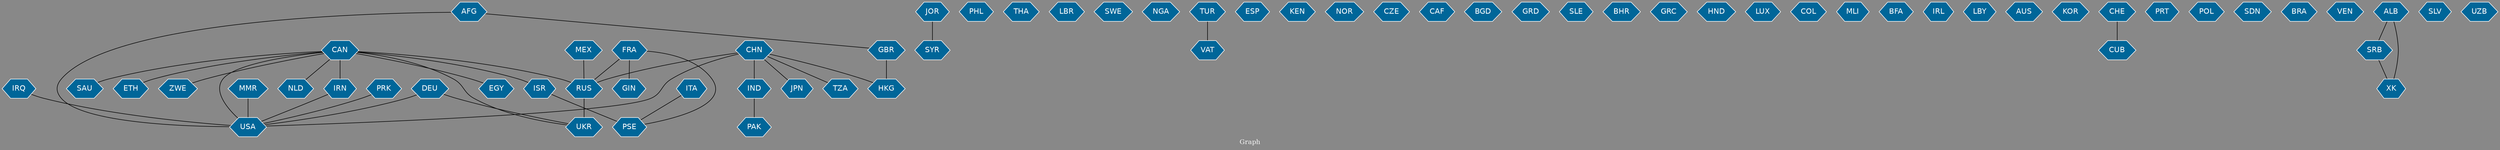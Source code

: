 // Countries together in item graph
graph {
	graph [bgcolor="#888888" fontcolor=white fontsize=12 label="Graph" outputorder=edgesfirst overlap=prism]
	node [color=white fillcolor="#006699" fontcolor=white fontname=Helvetica shape=hexagon style=filled]
	edge [arrowhead=open color=black fontcolor=white fontname=Courier fontsize=12]
		PAK [label=PAK]
		ISR [label=ISR]
		SYR [label=SYR]
		GBR [label=GBR]
		PHL [label=PHL]
		THA [label=THA]
		IRN [label=IRN]
		LBR [label=LBR]
		USA [label=USA]
		SWE [label=SWE]
		JPN [label=JPN]
		NGA [label=NGA]
		IRQ [label=IRQ]
		DEU [label=DEU]
		TUR [label=TUR]
		HKG [label=HKG]
		CHN [label=CHN]
		CAN [label=CAN]
		UKR [label=UKR]
		PSE [label=PSE]
		ESP [label=ESP]
		KEN [label=KEN]
		AFG [label=AFG]
		NOR [label=NOR]
		CZE [label=CZE]
		ITA [label=ITA]
		MEX [label=MEX]
		CAF [label=CAF]
		EGY [label=EGY]
		VAT [label=VAT]
		FRA [label=FRA]
		BGD [label=BGD]
		GRD [label=GRD]
		SLE [label=SLE]
		IND [label=IND]
		BHR [label=BHR]
		GRC [label=GRC]
		HND [label=HND]
		SAU [label=SAU]
		LUX [label=LUX]
		ZWE [label=ZWE]
		PRK [label=PRK]
		RUS [label=RUS]
		ETH [label=ETH]
		COL [label=COL]
		MLI [label=MLI]
		NLD [label=NLD]
		BFA [label=BFA]
		MMR [label=MMR]
		IRL [label=IRL]
		LBY [label=LBY]
		AUS [label=AUS]
		KOR [label=KOR]
		CUB [label=CUB]
		CHE [label=CHE]
		JOR [label=JOR]
		GIN [label=GIN]
		PRT [label=PRT]
		POL [label=POL]
		SDN [label=SDN]
		BRA [label=BRA]
		VEN [label=VEN]
		TZA [label=TZA]
		SRB [label=SRB]
		XK [label=XK]
		ALB [label=ALB]
		SLV [label=SLV]
		UZB [label=UZB]
			DEU -- UKR [weight=1]
			ISR -- PSE [weight=5]
			IND -- PAK [weight=1]
			CAN -- EGY [weight=2]
			CHN -- USA [weight=1]
			CAN -- ISR [weight=2]
			CAN -- USA [weight=2]
			MEX -- RUS [weight=1]
			IRQ -- USA [weight=1]
			CAN -- UKR [weight=1]
			CHN -- TZA [weight=1]
			ALB -- XK [weight=1]
			CAN -- NLD [weight=1]
			CAN -- IRN [weight=2]
			ALB -- SRB [weight=1]
			CHN -- IND [weight=1]
			CAN -- ZWE [weight=1]
			GBR -- HKG [weight=3]
			AFG -- GBR [weight=1]
			AFG -- USA [weight=1]
			CAN -- RUS [weight=1]
			TUR -- VAT [weight=1]
			CAN -- ETH [weight=1]
			CHN -- RUS [weight=2]
			CHN -- JPN [weight=1]
			DEU -- USA [weight=1]
			RUS -- UKR [weight=7]
			MMR -- USA [weight=1]
			CHE -- CUB [weight=1]
			FRA -- RUS [weight=1]
			IRN -- USA [weight=1]
			FRA -- PSE [weight=1]
			JOR -- SYR [weight=2]
			SRB -- XK [weight=1]
			PRK -- USA [weight=1]
			CAN -- SAU [weight=1]
			FRA -- GIN [weight=1]
			ITA -- PSE [weight=1]
			CHN -- HKG [weight=1]
}